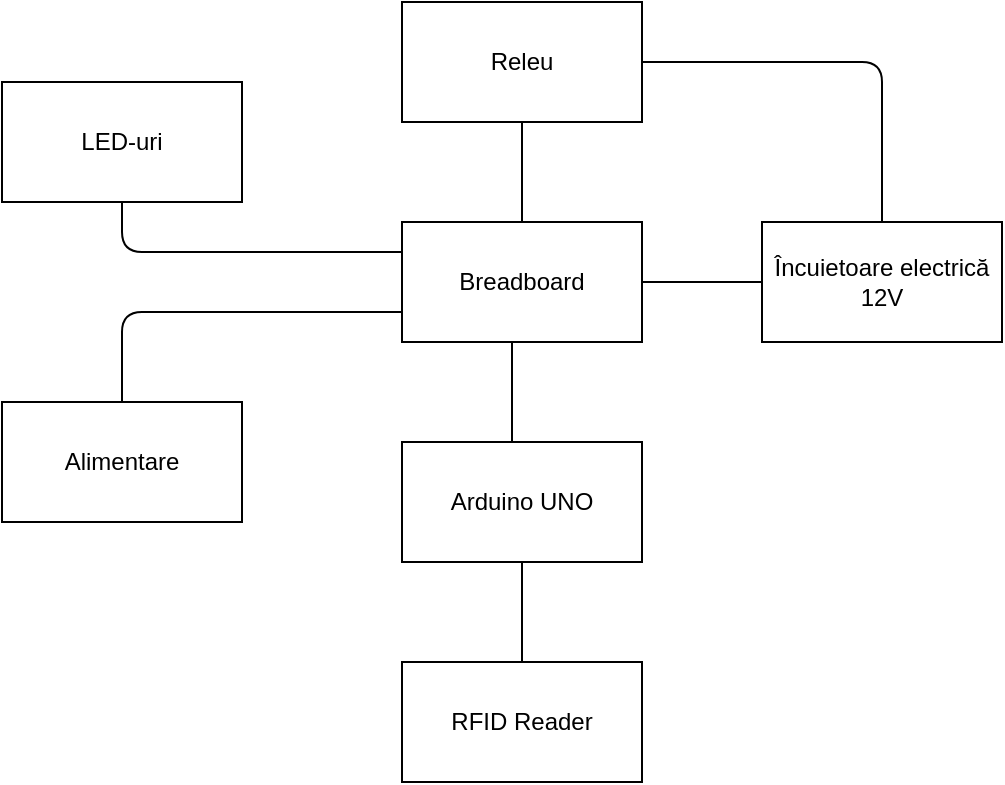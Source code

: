 <mxfile version="14.6.6" type="device"><diagram id="WPZhS27q2PHgv1cfC6l2" name="Page-1"><mxGraphModel dx="1422" dy="702" grid="1" gridSize="10" guides="1" tooltips="1" connect="1" arrows="1" fold="1" page="1" pageScale="1" pageWidth="850" pageHeight="1100" math="0" shadow="0"><root><mxCell id="0"/><mxCell id="1" parent="0"/><mxCell id="Mb0vbrltr-PzONe-aLxG-1" value="Arduino UNO" style="rounded=0;whiteSpace=wrap;html=1;" parent="1" vertex="1"><mxGeometry x="320" y="270" width="120" height="60" as="geometry"/></mxCell><mxCell id="Mb0vbrltr-PzONe-aLxG-2" value="" style="endArrow=none;html=1;" parent="1" edge="1"><mxGeometry width="50" height="50" relative="1" as="geometry"><mxPoint x="375" y="270" as="sourcePoint"/><mxPoint x="375" y="200" as="targetPoint"/><Array as="points"/></mxGeometry></mxCell><mxCell id="Mb0vbrltr-PzONe-aLxG-3" value="Breadboard" style="rounded=0;whiteSpace=wrap;html=1;" parent="1" vertex="1"><mxGeometry x="320" y="160" width="120" height="60" as="geometry"/></mxCell><mxCell id="Mb0vbrltr-PzONe-aLxG-4" value="Încuietoare electrică &lt;br&gt;12V" style="rounded=0;whiteSpace=wrap;html=1;" parent="1" vertex="1"><mxGeometry x="500" y="160" width="120" height="60" as="geometry"/></mxCell><mxCell id="Mb0vbrltr-PzONe-aLxG-5" value="" style="endArrow=none;html=1;exitX=1;exitY=0.5;exitDx=0;exitDy=0;" parent="1" source="Mb0vbrltr-PzONe-aLxG-3" target="Mb0vbrltr-PzONe-aLxG-4" edge="1"><mxGeometry width="50" height="50" relative="1" as="geometry"><mxPoint x="440" y="170" as="sourcePoint"/><mxPoint x="490" y="120" as="targetPoint"/></mxGeometry></mxCell><mxCell id="Mb0vbrltr-PzONe-aLxG-6" value="RFID Reader" style="rounded=0;whiteSpace=wrap;html=1;" parent="1" vertex="1"><mxGeometry x="320" y="380" width="120" height="60" as="geometry"/></mxCell><mxCell id="Mb0vbrltr-PzONe-aLxG-7" value="" style="endArrow=none;html=1;exitX=0.5;exitY=0;exitDx=0;exitDy=0;" parent="1" source="Mb0vbrltr-PzONe-aLxG-6" target="Mb0vbrltr-PzONe-aLxG-1" edge="1"><mxGeometry width="50" height="50" relative="1" as="geometry"><mxPoint x="378" y="380" as="sourcePoint"/><mxPoint x="425" y="330" as="targetPoint"/></mxGeometry></mxCell><mxCell id="Mb0vbrltr-PzONe-aLxG-8" value="LED-uri&lt;br&gt;" style="rounded=0;whiteSpace=wrap;html=1;" parent="1" vertex="1"><mxGeometry x="120" y="90" width="120" height="60" as="geometry"/></mxCell><mxCell id="Mb0vbrltr-PzONe-aLxG-9" value="" style="endArrow=none;html=1;exitX=0.5;exitY=1;exitDx=0;exitDy=0;entryX=0;entryY=0.25;entryDx=0;entryDy=0;" parent="1" source="Mb0vbrltr-PzONe-aLxG-8" target="Mb0vbrltr-PzONe-aLxG-3" edge="1"><mxGeometry width="50" height="50" relative="1" as="geometry"><mxPoint x="270" y="240" as="sourcePoint"/><mxPoint x="320" y="190" as="targetPoint"/><Array as="points"><mxPoint x="180" y="175"/></Array></mxGeometry></mxCell><mxCell id="Mb0vbrltr-PzONe-aLxG-10" value="Releu" style="rounded=0;whiteSpace=wrap;html=1;" parent="1" vertex="1"><mxGeometry x="320" y="50" width="120" height="60" as="geometry"/></mxCell><mxCell id="Mb0vbrltr-PzONe-aLxG-11" value="" style="endArrow=none;html=1;entryX=0.5;entryY=1;entryDx=0;entryDy=0;exitX=0.5;exitY=0;exitDx=0;exitDy=0;" parent="1" source="Mb0vbrltr-PzONe-aLxG-3" target="Mb0vbrltr-PzONe-aLxG-10" edge="1"><mxGeometry width="50" height="50" relative="1" as="geometry"><mxPoint x="375" y="160" as="sourcePoint"/><mxPoint x="425" y="110" as="targetPoint"/></mxGeometry></mxCell><mxCell id="Mb0vbrltr-PzONe-aLxG-12" value="" style="endArrow=none;html=1;entryX=0.5;entryY=0;entryDx=0;entryDy=0;" parent="1" target="Mb0vbrltr-PzONe-aLxG-4" edge="1"><mxGeometry width="50" height="50" relative="1" as="geometry"><mxPoint x="440" y="80" as="sourcePoint"/><mxPoint x="490" y="30" as="targetPoint"/><Array as="points"><mxPoint x="560" y="80"/></Array></mxGeometry></mxCell><mxCell id="Mb0vbrltr-PzONe-aLxG-13" value="Alimentare&lt;br&gt;" style="rounded=0;whiteSpace=wrap;html=1;" parent="1" vertex="1"><mxGeometry x="120" y="250" width="120" height="60" as="geometry"/></mxCell><mxCell id="Mb0vbrltr-PzONe-aLxG-14" value="" style="endArrow=none;html=1;exitX=0.5;exitY=0;exitDx=0;exitDy=0;entryX=0;entryY=0.75;entryDx=0;entryDy=0;" parent="1" source="Mb0vbrltr-PzONe-aLxG-13" target="Mb0vbrltr-PzONe-aLxG-3" edge="1"><mxGeometry width="50" height="50" relative="1" as="geometry"><mxPoint x="180" y="250" as="sourcePoint"/><mxPoint x="230" y="200" as="targetPoint"/><Array as="points"><mxPoint x="180" y="205"/></Array></mxGeometry></mxCell></root></mxGraphModel></diagram></mxfile>